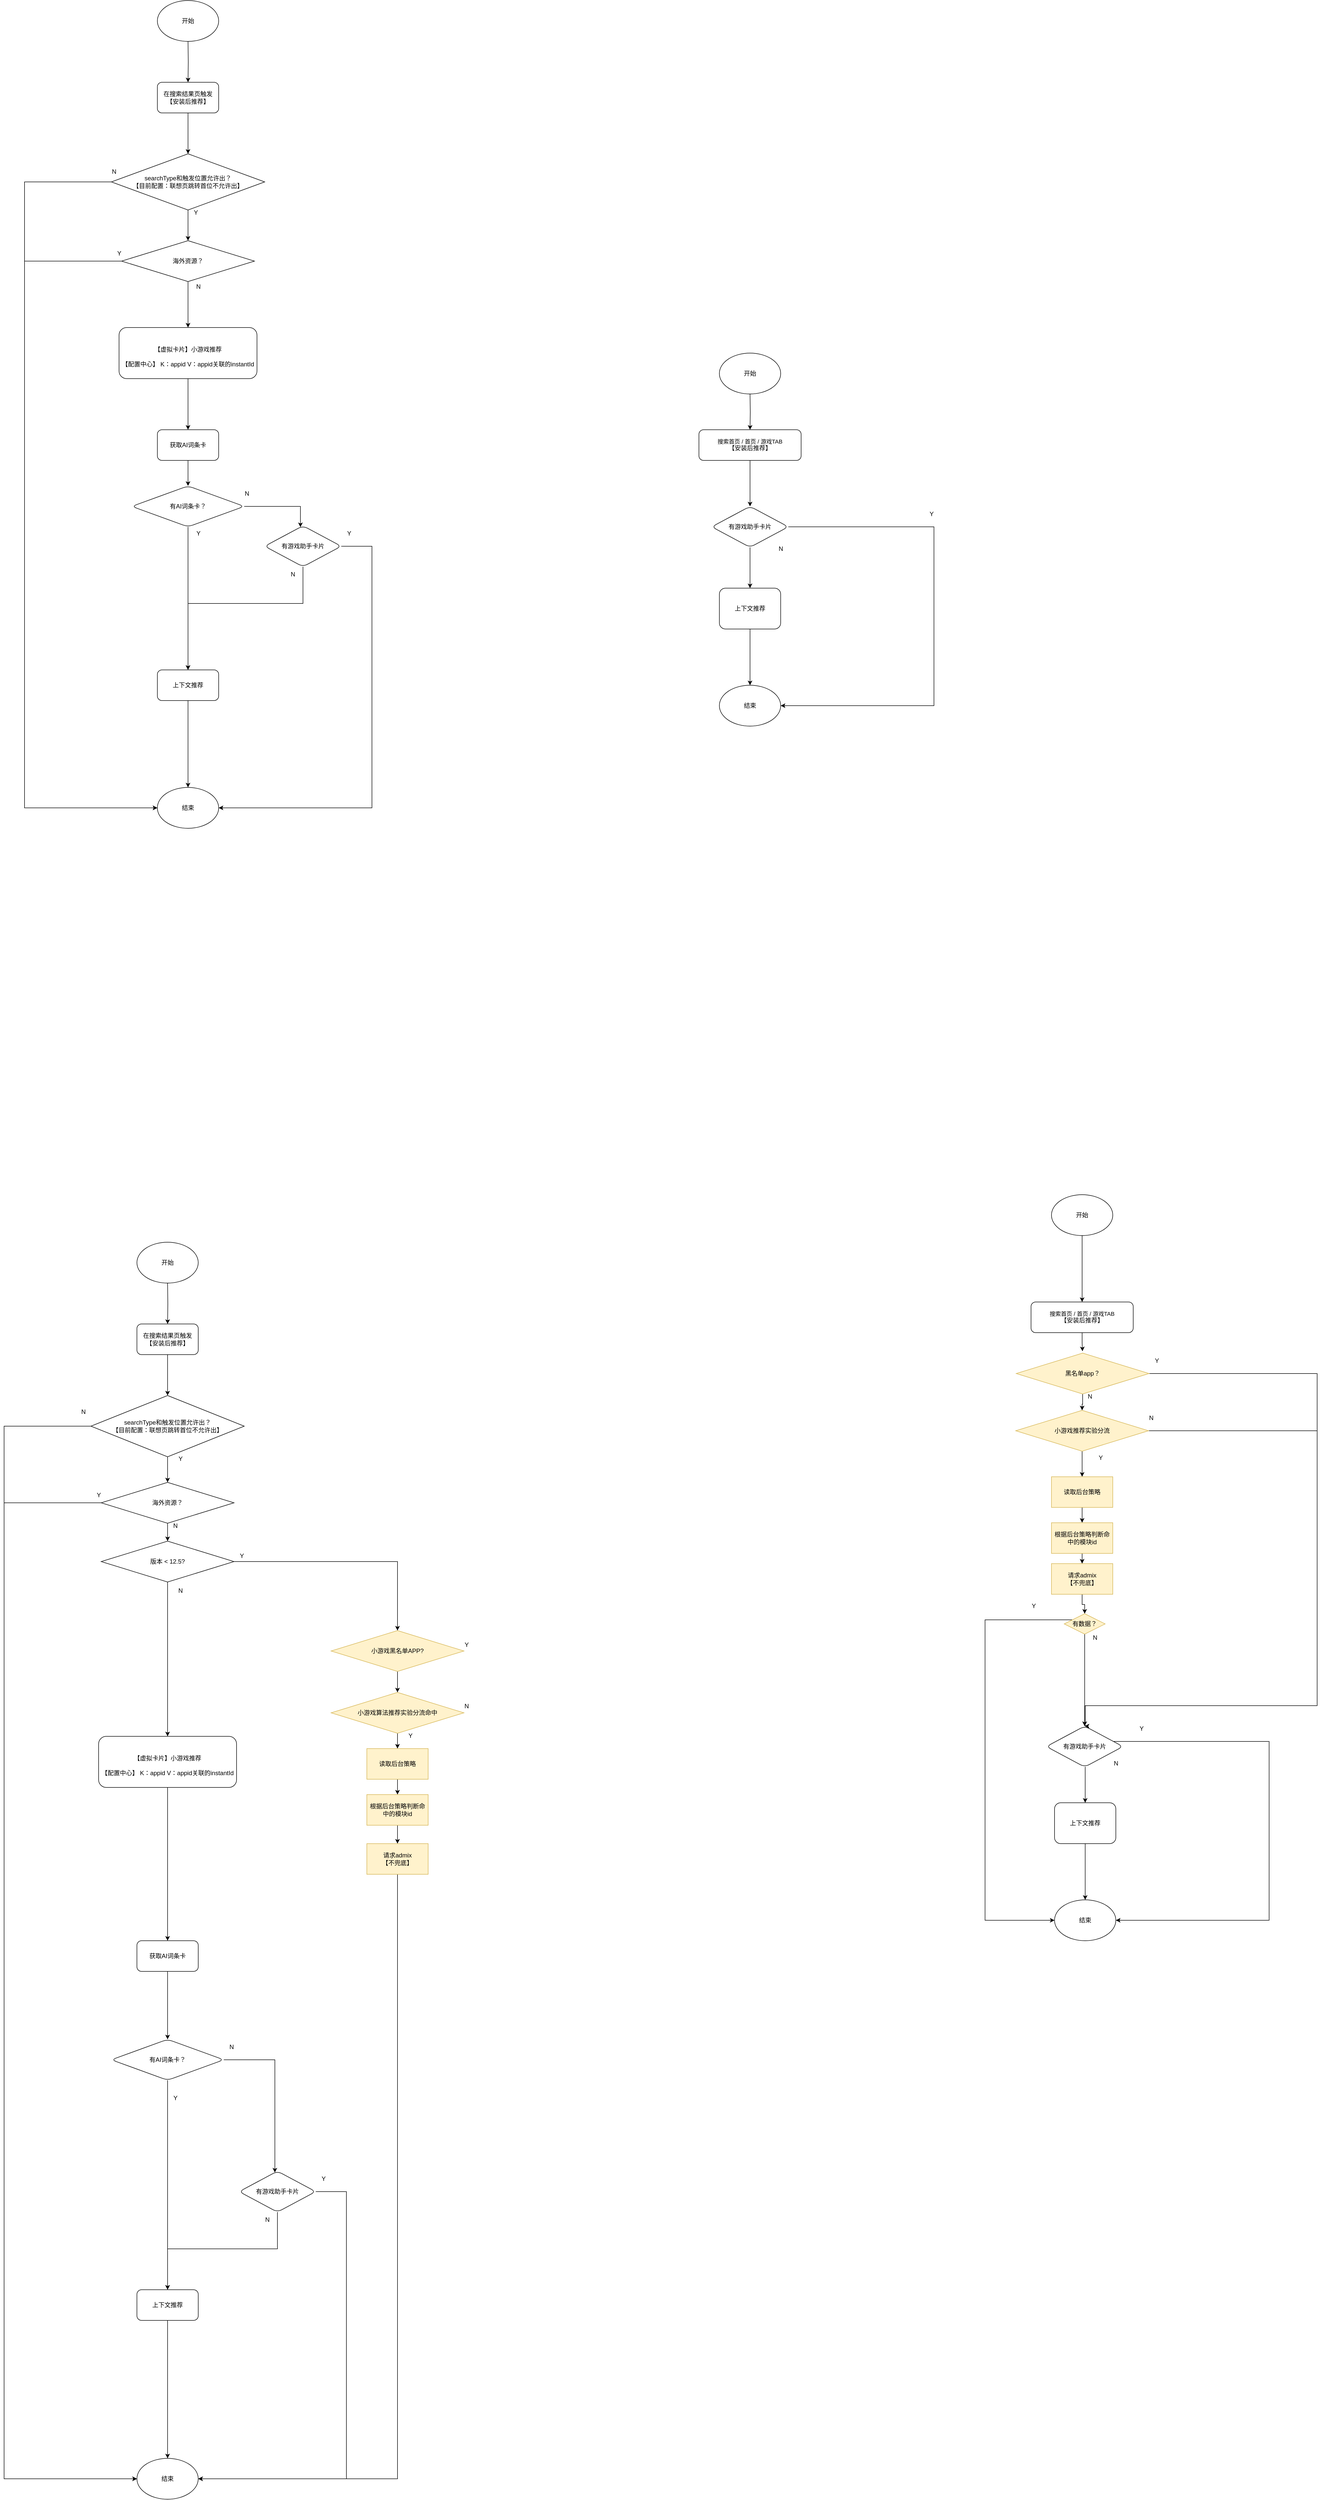 <mxfile version="26.2.3">
  <diagram name="第 1 页" id="m9TrbYDOdCIX-7oSl9vr">
    <mxGraphModel dx="1193" dy="646" grid="1" gridSize="10" guides="1" tooltips="1" connect="1" arrows="1" fold="1" page="1" pageScale="1" pageWidth="827" pageHeight="1169" math="0" shadow="0">
      <root>
        <mxCell id="0" />
        <mxCell id="1" parent="0" />
        <mxCell id="mQm4HfIO1lFHJKP5LkmW-3" value="" style="edgeStyle=orthogonalEdgeStyle;rounded=0;orthogonalLoop=1;jettySize=auto;html=1;" parent="1" target="mQm4HfIO1lFHJKP5LkmW-2" edge="1">
          <mxGeometry relative="1" as="geometry">
            <mxPoint x="390" y="120" as="sourcePoint" />
          </mxGeometry>
        </mxCell>
        <mxCell id="mQm4HfIO1lFHJKP5LkmW-9" value="" style="edgeStyle=orthogonalEdgeStyle;rounded=0;orthogonalLoop=1;jettySize=auto;html=1;" parent="1" source="mQm4HfIO1lFHJKP5LkmW-2" edge="1">
          <mxGeometry relative="1" as="geometry">
            <mxPoint x="390" y="340" as="targetPoint" />
          </mxGeometry>
        </mxCell>
        <mxCell id="mQm4HfIO1lFHJKP5LkmW-2" value="在搜索结果页触发&lt;br&gt;【安装后推荐】" style="whiteSpace=wrap;html=1;rounded=1;" parent="1" vertex="1">
          <mxGeometry x="330" y="200" width="120" height="60" as="geometry" />
        </mxCell>
        <mxCell id="mQm4HfIO1lFHJKP5LkmW-5" value="开始" style="ellipse;whiteSpace=wrap;html=1;" parent="1" vertex="1">
          <mxGeometry x="330" y="40" width="120" height="80" as="geometry" />
        </mxCell>
        <mxCell id="mQm4HfIO1lFHJKP5LkmW-14" style="edgeStyle=orthogonalEdgeStyle;rounded=0;orthogonalLoop=1;jettySize=auto;html=1;entryX=0;entryY=0.5;entryDx=0;entryDy=0;" parent="1" source="mQm4HfIO1lFHJKP5LkmW-10" target="mQm4HfIO1lFHJKP5LkmW-13" edge="1">
          <mxGeometry relative="1" as="geometry">
            <Array as="points">
              <mxPoint x="70" y="395" />
              <mxPoint x="70" y="1620" />
            </Array>
          </mxGeometry>
        </mxCell>
        <mxCell id="mQm4HfIO1lFHJKP5LkmW-17" value="" style="edgeStyle=orthogonalEdgeStyle;rounded=0;orthogonalLoop=1;jettySize=auto;html=1;" parent="1" source="mQm4HfIO1lFHJKP5LkmW-10" edge="1">
          <mxGeometry relative="1" as="geometry">
            <mxPoint x="390" y="510" as="targetPoint" />
          </mxGeometry>
        </mxCell>
        <mxCell id="mQm4HfIO1lFHJKP5LkmW-10" value="searchType和触发位置允许出？&lt;br&gt;【目前配置：联想页跳转首位不允许出】" style="rhombus;whiteSpace=wrap;html=1;" parent="1" vertex="1">
          <mxGeometry x="240" y="340" width="300" height="110" as="geometry" />
        </mxCell>
        <mxCell id="mQm4HfIO1lFHJKP5LkmW-13" value="结束" style="ellipse;whiteSpace=wrap;html=1;" parent="1" vertex="1">
          <mxGeometry x="330" y="1580" width="120" height="80" as="geometry" />
        </mxCell>
        <mxCell id="mQm4HfIO1lFHJKP5LkmW-15" value="N" style="text;html=1;align=center;verticalAlign=middle;resizable=0;points=[];autosize=1;strokeColor=none;fillColor=none;" parent="1" vertex="1">
          <mxGeometry x="230" y="360" width="30" height="30" as="geometry" />
        </mxCell>
        <mxCell id="mQm4HfIO1lFHJKP5LkmW-18" value="Y" style="text;html=1;align=center;verticalAlign=middle;resizable=0;points=[];autosize=1;strokeColor=none;fillColor=none;" parent="1" vertex="1">
          <mxGeometry x="390" y="440" width="30" height="30" as="geometry" />
        </mxCell>
        <mxCell id="mQm4HfIO1lFHJKP5LkmW-20" style="edgeStyle=orthogonalEdgeStyle;rounded=0;orthogonalLoop=1;jettySize=auto;html=1;entryX=0;entryY=0.5;entryDx=0;entryDy=0;" parent="1" source="mQm4HfIO1lFHJKP5LkmW-19" target="mQm4HfIO1lFHJKP5LkmW-13" edge="1">
          <mxGeometry relative="1" as="geometry">
            <Array as="points">
              <mxPoint x="70" y="550" />
              <mxPoint x="70" y="1620" />
            </Array>
          </mxGeometry>
        </mxCell>
        <mxCell id="mQm4HfIO1lFHJKP5LkmW-24" value="" style="edgeStyle=orthogonalEdgeStyle;rounded=0;orthogonalLoop=1;jettySize=auto;html=1;" parent="1" source="mQm4HfIO1lFHJKP5LkmW-19" target="mQm4HfIO1lFHJKP5LkmW-23" edge="1">
          <mxGeometry relative="1" as="geometry" />
        </mxCell>
        <mxCell id="mQm4HfIO1lFHJKP5LkmW-19" value="海外资源？" style="rhombus;whiteSpace=wrap;html=1;" parent="1" vertex="1">
          <mxGeometry x="260" y="510" width="260" height="80" as="geometry" />
        </mxCell>
        <mxCell id="mQm4HfIO1lFHJKP5LkmW-21" value="N" style="text;html=1;align=center;verticalAlign=middle;resizable=0;points=[];autosize=1;strokeColor=none;fillColor=none;" parent="1" vertex="1">
          <mxGeometry x="395" y="585" width="30" height="30" as="geometry" />
        </mxCell>
        <mxCell id="mQm4HfIO1lFHJKP5LkmW-22" value="Y" style="text;html=1;align=center;verticalAlign=middle;resizable=0;points=[];autosize=1;strokeColor=none;fillColor=none;" parent="1" vertex="1">
          <mxGeometry x="240" y="520" width="30" height="30" as="geometry" />
        </mxCell>
        <mxCell id="mQm4HfIO1lFHJKP5LkmW-26" value="" style="edgeStyle=orthogonalEdgeStyle;rounded=0;orthogonalLoop=1;jettySize=auto;html=1;" parent="1" source="mQm4HfIO1lFHJKP5LkmW-23" target="mQm4HfIO1lFHJKP5LkmW-25" edge="1">
          <mxGeometry relative="1" as="geometry" />
        </mxCell>
        <mxCell id="mQm4HfIO1lFHJKP5LkmW-23" value="&lt;br&gt;【虚拟卡片】小游戏推荐&lt;br&gt;&lt;br&gt;&lt;div&gt;【配置中心】 K：appid V：appid关联的instantId&lt;/div&gt;" style="rounded=1;whiteSpace=wrap;html=1;" parent="1" vertex="1">
          <mxGeometry x="255" y="680" width="270" height="100" as="geometry" />
        </mxCell>
        <mxCell id="mQm4HfIO1lFHJKP5LkmW-34" value="" style="edgeStyle=orthogonalEdgeStyle;rounded=0;orthogonalLoop=1;jettySize=auto;html=1;" parent="1" source="mQm4HfIO1lFHJKP5LkmW-25" target="mQm4HfIO1lFHJKP5LkmW-33" edge="1">
          <mxGeometry relative="1" as="geometry" />
        </mxCell>
        <mxCell id="mQm4HfIO1lFHJKP5LkmW-25" value="获取AI词条卡" style="whiteSpace=wrap;html=1;rounded=1;" parent="1" vertex="1">
          <mxGeometry x="330" y="880" width="120" height="60" as="geometry" />
        </mxCell>
        <mxCell id="mQm4HfIO1lFHJKP5LkmW-36" value="" style="edgeStyle=orthogonalEdgeStyle;rounded=0;orthogonalLoop=1;jettySize=auto;html=1;" parent="1" source="mQm4HfIO1lFHJKP5LkmW-33" target="mQm4HfIO1lFHJKP5LkmW-35" edge="1">
          <mxGeometry relative="1" as="geometry" />
        </mxCell>
        <mxCell id="mQm4HfIO1lFHJKP5LkmW-39" value="" style="edgeStyle=orthogonalEdgeStyle;rounded=0;orthogonalLoop=1;jettySize=auto;html=1;" parent="1" source="mQm4HfIO1lFHJKP5LkmW-33" target="mQm4HfIO1lFHJKP5LkmW-38" edge="1">
          <mxGeometry relative="1" as="geometry">
            <Array as="points">
              <mxPoint x="610" y="1030" />
            </Array>
          </mxGeometry>
        </mxCell>
        <mxCell id="mQm4HfIO1lFHJKP5LkmW-33" value="有AI词条卡？" style="rhombus;whiteSpace=wrap;html=1;rounded=1;" parent="1" vertex="1">
          <mxGeometry x="280" y="990" width="220" height="80" as="geometry" />
        </mxCell>
        <mxCell id="mQm4HfIO1lFHJKP5LkmW-46" style="edgeStyle=orthogonalEdgeStyle;rounded=0;orthogonalLoop=1;jettySize=auto;html=1;entryX=0.5;entryY=0;entryDx=0;entryDy=0;" parent="1" source="mQm4HfIO1lFHJKP5LkmW-35" target="mQm4HfIO1lFHJKP5LkmW-13" edge="1">
          <mxGeometry relative="1" as="geometry" />
        </mxCell>
        <mxCell id="mQm4HfIO1lFHJKP5LkmW-35" value="上下文推荐" style="whiteSpace=wrap;html=1;rounded=1;" parent="1" vertex="1">
          <mxGeometry x="330" y="1350" width="120" height="60" as="geometry" />
        </mxCell>
        <mxCell id="mQm4HfIO1lFHJKP5LkmW-37" value="Y" style="text;html=1;align=center;verticalAlign=middle;resizable=0;points=[];autosize=1;strokeColor=none;fillColor=none;" parent="1" vertex="1">
          <mxGeometry x="395" y="1068" width="30" height="30" as="geometry" />
        </mxCell>
        <mxCell id="mQm4HfIO1lFHJKP5LkmW-41" style="edgeStyle=orthogonalEdgeStyle;rounded=0;orthogonalLoop=1;jettySize=auto;html=1;entryX=0.5;entryY=0;entryDx=0;entryDy=0;" parent="1" source="mQm4HfIO1lFHJKP5LkmW-38" target="mQm4HfIO1lFHJKP5LkmW-35" edge="1">
          <mxGeometry relative="1" as="geometry">
            <Array as="points">
              <mxPoint x="615" y="1220" />
              <mxPoint x="390" y="1220" />
            </Array>
          </mxGeometry>
        </mxCell>
        <mxCell id="mQm4HfIO1lFHJKP5LkmW-44" style="edgeStyle=orthogonalEdgeStyle;rounded=0;orthogonalLoop=1;jettySize=auto;html=1;entryX=1;entryY=0.5;entryDx=0;entryDy=0;" parent="1" source="mQm4HfIO1lFHJKP5LkmW-38" target="mQm4HfIO1lFHJKP5LkmW-13" edge="1">
          <mxGeometry relative="1" as="geometry">
            <Array as="points">
              <mxPoint x="750" y="1108" />
              <mxPoint x="750" y="1620" />
            </Array>
          </mxGeometry>
        </mxCell>
        <mxCell id="mQm4HfIO1lFHJKP5LkmW-38" value="有游戏助手卡片" style="rhombus;whiteSpace=wrap;html=1;rounded=1;" parent="1" vertex="1">
          <mxGeometry x="540" y="1068" width="150" height="80" as="geometry" />
        </mxCell>
        <mxCell id="mQm4HfIO1lFHJKP5LkmW-42" value="N" style="text;html=1;align=center;verticalAlign=middle;resizable=0;points=[];autosize=1;strokeColor=none;fillColor=none;" parent="1" vertex="1">
          <mxGeometry x="580" y="1148" width="30" height="30" as="geometry" />
        </mxCell>
        <mxCell id="mQm4HfIO1lFHJKP5LkmW-43" value="N" style="text;html=1;align=center;verticalAlign=middle;resizable=0;points=[];autosize=1;strokeColor=none;fillColor=none;" parent="1" vertex="1">
          <mxGeometry x="490" y="990" width="30" height="30" as="geometry" />
        </mxCell>
        <mxCell id="mQm4HfIO1lFHJKP5LkmW-45" value="Y" style="text;html=1;align=center;verticalAlign=middle;resizable=0;points=[];autosize=1;strokeColor=none;fillColor=none;" parent="1" vertex="1">
          <mxGeometry x="690" y="1068" width="30" height="30" as="geometry" />
        </mxCell>
        <mxCell id="s6yLkB2lFRndOvAFE7hh-1" value="" style="edgeStyle=orthogonalEdgeStyle;rounded=0;orthogonalLoop=1;jettySize=auto;html=1;" parent="1" target="s6yLkB2lFRndOvAFE7hh-3" edge="1">
          <mxGeometry relative="1" as="geometry">
            <mxPoint x="1490" y="810" as="sourcePoint" />
          </mxGeometry>
        </mxCell>
        <mxCell id="s6yLkB2lFRndOvAFE7hh-2" value="" style="edgeStyle=orthogonalEdgeStyle;rounded=0;orthogonalLoop=1;jettySize=auto;html=1;" parent="1" source="s6yLkB2lFRndOvAFE7hh-3" edge="1">
          <mxGeometry relative="1" as="geometry">
            <mxPoint x="1490" y="1030" as="targetPoint" />
          </mxGeometry>
        </mxCell>
        <mxCell id="s6yLkB2lFRndOvAFE7hh-3" value="&lt;span data-copy-origin=&quot;https://odocs.myoas.com&quot; data-docs-delta=&quot;[[20,&amp;quot;搜索首页 / 首页 / 游戏TAB&amp;quot;],[20,&amp;quot;\n&amp;quot;,&amp;quot;24:\&amp;quot;ARlo\&amp;quot;|32:4|direction:\&amp;quot;ltr\&amp;quot;&amp;quot;]]&quot;&gt;&lt;div style=&quot;line-height: 100%;&quot; data-default-linespacing=&quot;100&quot; data-foldable=&quot;true&quot; class=&quot;ql-direction-ltr ql-long-284244&quot; data-header=&quot;4&quot;&gt;&lt;span style=&quot;&quot; class=&quot;ql-author-284244&quot;&gt;&lt;font style=&quot;font-size: 11px;&quot;&gt;搜索首页 / 首页 / 游戏TAB&lt;/font&gt;&lt;/span&gt;&lt;/div&gt;&lt;/span&gt;【安装后推荐】" style="whiteSpace=wrap;html=1;rounded=1;" parent="1" vertex="1">
          <mxGeometry x="1390" y="880" width="200" height="60" as="geometry" />
        </mxCell>
        <mxCell id="s6yLkB2lFRndOvAFE7hh-4" value="开始" style="ellipse;whiteSpace=wrap;html=1;" parent="1" vertex="1">
          <mxGeometry x="1430" y="730" width="120" height="80" as="geometry" />
        </mxCell>
        <mxCell id="s6yLkB2lFRndOvAFE7hh-8" value="结束" style="ellipse;whiteSpace=wrap;html=1;" parent="1" vertex="1">
          <mxGeometry x="1430" y="1380" width="120" height="80" as="geometry" />
        </mxCell>
        <mxCell id="s6yLkB2lFRndOvAFE7hh-23" style="edgeStyle=orthogonalEdgeStyle;rounded=0;orthogonalLoop=1;jettySize=auto;html=1;entryX=0.5;entryY=0;entryDx=0;entryDy=0;" parent="1" source="s6yLkB2lFRndOvAFE7hh-24" target="s6yLkB2lFRndOvAFE7hh-8" edge="1">
          <mxGeometry relative="1" as="geometry" />
        </mxCell>
        <mxCell id="s6yLkB2lFRndOvAFE7hh-24" value="上下文推荐" style="whiteSpace=wrap;html=1;rounded=1;" parent="1" vertex="1">
          <mxGeometry x="1430" y="1190" width="120" height="80" as="geometry" />
        </mxCell>
        <mxCell id="s6yLkB2lFRndOvAFE7hh-26" style="edgeStyle=orthogonalEdgeStyle;rounded=0;orthogonalLoop=1;jettySize=auto;html=1;entryX=0.5;entryY=0;entryDx=0;entryDy=0;" parent="1" source="s6yLkB2lFRndOvAFE7hh-28" target="s6yLkB2lFRndOvAFE7hh-24" edge="1">
          <mxGeometry relative="1" as="geometry">
            <Array as="points">
              <mxPoint x="1490" y="1150" />
              <mxPoint x="1490" y="1150" />
            </Array>
          </mxGeometry>
        </mxCell>
        <mxCell id="s6yLkB2lFRndOvAFE7hh-27" style="edgeStyle=orthogonalEdgeStyle;rounded=0;orthogonalLoop=1;jettySize=auto;html=1;entryX=1;entryY=0.5;entryDx=0;entryDy=0;" parent="1" source="s6yLkB2lFRndOvAFE7hh-28" target="s6yLkB2lFRndOvAFE7hh-8" edge="1">
          <mxGeometry relative="1" as="geometry">
            <Array as="points">
              <mxPoint x="1850" y="1070" />
              <mxPoint x="1850" y="1420" />
            </Array>
          </mxGeometry>
        </mxCell>
        <mxCell id="s6yLkB2lFRndOvAFE7hh-28" value="有游戏助手卡片" style="rhombus;whiteSpace=wrap;html=1;rounded=1;" parent="1" vertex="1">
          <mxGeometry x="1415" y="1030" width="150" height="80" as="geometry" />
        </mxCell>
        <mxCell id="s6yLkB2lFRndOvAFE7hh-31" value="Y" style="text;html=1;align=center;verticalAlign=middle;resizable=0;points=[];autosize=1;strokeColor=none;fillColor=none;" parent="1" vertex="1">
          <mxGeometry x="1830" y="1030" width="30" height="30" as="geometry" />
        </mxCell>
        <mxCell id="s6yLkB2lFRndOvAFE7hh-33" value="N" style="text;html=1;align=center;verticalAlign=middle;resizable=0;points=[];autosize=1;strokeColor=none;fillColor=none;" parent="1" vertex="1">
          <mxGeometry x="1535" y="1098" width="30" height="30" as="geometry" />
        </mxCell>
        <mxCell id="s6yLkB2lFRndOvAFE7hh-34" value="" style="edgeStyle=orthogonalEdgeStyle;rounded=0;orthogonalLoop=1;jettySize=auto;html=1;" parent="1" target="s6yLkB2lFRndOvAFE7hh-36" edge="1">
          <mxGeometry relative="1" as="geometry">
            <mxPoint x="350" y="2550" as="sourcePoint" />
          </mxGeometry>
        </mxCell>
        <mxCell id="s6yLkB2lFRndOvAFE7hh-35" value="" style="edgeStyle=orthogonalEdgeStyle;rounded=0;orthogonalLoop=1;jettySize=auto;html=1;" parent="1" source="s6yLkB2lFRndOvAFE7hh-36" edge="1">
          <mxGeometry relative="1" as="geometry">
            <mxPoint x="350" y="2770" as="targetPoint" />
          </mxGeometry>
        </mxCell>
        <mxCell id="s6yLkB2lFRndOvAFE7hh-36" value="在搜索结果页触发&lt;br&gt;【安装后推荐】" style="whiteSpace=wrap;html=1;rounded=1;" parent="1" vertex="1">
          <mxGeometry x="290" y="2630" width="120" height="60" as="geometry" />
        </mxCell>
        <mxCell id="s6yLkB2lFRndOvAFE7hh-37" value="开始" style="ellipse;whiteSpace=wrap;html=1;" parent="1" vertex="1">
          <mxGeometry x="290" y="2470" width="120" height="80" as="geometry" />
        </mxCell>
        <mxCell id="s6yLkB2lFRndOvAFE7hh-38" style="edgeStyle=orthogonalEdgeStyle;rounded=0;orthogonalLoop=1;jettySize=auto;html=1;entryX=0;entryY=0.5;entryDx=0;entryDy=0;" parent="1" source="s6yLkB2lFRndOvAFE7hh-40" target="s6yLkB2lFRndOvAFE7hh-41" edge="1">
          <mxGeometry relative="1" as="geometry">
            <Array as="points">
              <mxPoint x="30" y="2830" />
              <mxPoint x="30" y="4890" />
            </Array>
          </mxGeometry>
        </mxCell>
        <mxCell id="s6yLkB2lFRndOvAFE7hh-39" value="" style="edgeStyle=orthogonalEdgeStyle;rounded=0;orthogonalLoop=1;jettySize=auto;html=1;" parent="1" source="s6yLkB2lFRndOvAFE7hh-40" edge="1">
          <mxGeometry relative="1" as="geometry">
            <mxPoint x="350" y="2940" as="targetPoint" />
          </mxGeometry>
        </mxCell>
        <mxCell id="s6yLkB2lFRndOvAFE7hh-40" value="searchType和触发位置允许出？&lt;br&gt;【目前配置：联想页跳转首位不允许出】" style="rhombus;whiteSpace=wrap;html=1;" parent="1" vertex="1">
          <mxGeometry x="200" y="2770" width="300" height="120" as="geometry" />
        </mxCell>
        <mxCell id="s6yLkB2lFRndOvAFE7hh-41" value="结束" style="ellipse;whiteSpace=wrap;html=1;" parent="1" vertex="1">
          <mxGeometry x="290" y="4850" width="120" height="80" as="geometry" />
        </mxCell>
        <mxCell id="s6yLkB2lFRndOvAFE7hh-42" value="N" style="text;html=1;align=center;verticalAlign=middle;resizable=0;points=[];autosize=1;strokeColor=none;fillColor=none;" parent="1" vertex="1">
          <mxGeometry x="170" y="2787" width="30" height="30" as="geometry" />
        </mxCell>
        <mxCell id="s6yLkB2lFRndOvAFE7hh-43" value="Y" style="text;html=1;align=center;verticalAlign=middle;resizable=0;points=[];autosize=1;strokeColor=none;fillColor=none;" parent="1" vertex="1">
          <mxGeometry x="360" y="2879" width="30" height="30" as="geometry" />
        </mxCell>
        <mxCell id="s6yLkB2lFRndOvAFE7hh-44" style="edgeStyle=orthogonalEdgeStyle;rounded=0;orthogonalLoop=1;jettySize=auto;html=1;entryX=0;entryY=0.5;entryDx=0;entryDy=0;" parent="1" source="s6yLkB2lFRndOvAFE7hh-46" target="s6yLkB2lFRndOvAFE7hh-41" edge="1">
          <mxGeometry relative="1" as="geometry">
            <Array as="points">
              <mxPoint x="30" y="2980" />
              <mxPoint x="30" y="4890" />
            </Array>
          </mxGeometry>
        </mxCell>
        <mxCell id="dzgZ5HzOpMc0Dpv_ATG5-4" style="edgeStyle=orthogonalEdgeStyle;rounded=0;orthogonalLoop=1;jettySize=auto;html=1;entryX=0.5;entryY=0;entryDx=0;entryDy=0;" edge="1" parent="1" source="s6yLkB2lFRndOvAFE7hh-46" target="dzgZ5HzOpMc0Dpv_ATG5-3">
          <mxGeometry relative="1" as="geometry" />
        </mxCell>
        <mxCell id="s6yLkB2lFRndOvAFE7hh-46" value="海外资源？" style="rhombus;whiteSpace=wrap;html=1;" parent="1" vertex="1">
          <mxGeometry x="220" y="2940" width="260" height="80" as="geometry" />
        </mxCell>
        <mxCell id="s6yLkB2lFRndOvAFE7hh-47" value="N" style="text;html=1;align=center;verticalAlign=middle;resizable=0;points=[];autosize=1;strokeColor=none;fillColor=none;" parent="1" vertex="1">
          <mxGeometry x="350" y="3010" width="30" height="30" as="geometry" />
        </mxCell>
        <mxCell id="s6yLkB2lFRndOvAFE7hh-48" value="Y" style="text;html=1;align=center;verticalAlign=middle;resizable=0;points=[];autosize=1;strokeColor=none;fillColor=none;" parent="1" vertex="1">
          <mxGeometry x="920" y="3243" width="30" height="30" as="geometry" />
        </mxCell>
        <mxCell id="s6yLkB2lFRndOvAFE7hh-51" value="" style="edgeStyle=orthogonalEdgeStyle;rounded=0;orthogonalLoop=1;jettySize=auto;html=1;" parent="1" source="s6yLkB2lFRndOvAFE7hh-52" target="s6yLkB2lFRndOvAFE7hh-55" edge="1">
          <mxGeometry relative="1" as="geometry" />
        </mxCell>
        <mxCell id="s6yLkB2lFRndOvAFE7hh-52" value="获取AI词条卡" style="whiteSpace=wrap;html=1;rounded=1;" parent="1" vertex="1">
          <mxGeometry x="290" y="3837" width="120" height="60" as="geometry" />
        </mxCell>
        <mxCell id="s6yLkB2lFRndOvAFE7hh-53" value="" style="edgeStyle=orthogonalEdgeStyle;rounded=0;orthogonalLoop=1;jettySize=auto;html=1;" parent="1" source="s6yLkB2lFRndOvAFE7hh-55" target="s6yLkB2lFRndOvAFE7hh-57" edge="1">
          <mxGeometry relative="1" as="geometry" />
        </mxCell>
        <mxCell id="s6yLkB2lFRndOvAFE7hh-54" value="" style="edgeStyle=orthogonalEdgeStyle;rounded=0;orthogonalLoop=1;jettySize=auto;html=1;" parent="1" source="s6yLkB2lFRndOvAFE7hh-55" target="s6yLkB2lFRndOvAFE7hh-61" edge="1">
          <mxGeometry relative="1" as="geometry">
            <Array as="points">
              <mxPoint x="560" y="4070" />
            </Array>
          </mxGeometry>
        </mxCell>
        <mxCell id="s6yLkB2lFRndOvAFE7hh-55" value="有AI词条卡？" style="rhombus;whiteSpace=wrap;html=1;rounded=1;" parent="1" vertex="1">
          <mxGeometry x="240" y="4030" width="220" height="80" as="geometry" />
        </mxCell>
        <mxCell id="s6yLkB2lFRndOvAFE7hh-56" style="edgeStyle=orthogonalEdgeStyle;rounded=0;orthogonalLoop=1;jettySize=auto;html=1;entryX=0.5;entryY=0;entryDx=0;entryDy=0;" parent="1" source="s6yLkB2lFRndOvAFE7hh-57" target="s6yLkB2lFRndOvAFE7hh-41" edge="1">
          <mxGeometry relative="1" as="geometry" />
        </mxCell>
        <mxCell id="s6yLkB2lFRndOvAFE7hh-57" value="上下文推荐" style="whiteSpace=wrap;html=1;rounded=1;" parent="1" vertex="1">
          <mxGeometry x="290" y="4520" width="120" height="60" as="geometry" />
        </mxCell>
        <mxCell id="s6yLkB2lFRndOvAFE7hh-58" value="Y" style="text;html=1;align=center;verticalAlign=middle;resizable=0;points=[];autosize=1;strokeColor=none;fillColor=none;" parent="1" vertex="1">
          <mxGeometry x="350" y="4130" width="30" height="30" as="geometry" />
        </mxCell>
        <mxCell id="s6yLkB2lFRndOvAFE7hh-59" style="edgeStyle=orthogonalEdgeStyle;rounded=0;orthogonalLoop=1;jettySize=auto;html=1;entryX=0.5;entryY=0;entryDx=0;entryDy=0;" parent="1" source="s6yLkB2lFRndOvAFE7hh-61" target="s6yLkB2lFRndOvAFE7hh-57" edge="1">
          <mxGeometry relative="1" as="geometry">
            <Array as="points">
              <mxPoint x="565" y="4440" />
              <mxPoint x="350" y="4440" />
            </Array>
          </mxGeometry>
        </mxCell>
        <mxCell id="s6yLkB2lFRndOvAFE7hh-60" style="edgeStyle=orthogonalEdgeStyle;rounded=0;orthogonalLoop=1;jettySize=auto;html=1;entryX=1;entryY=0.5;entryDx=0;entryDy=0;" parent="1" source="s6yLkB2lFRndOvAFE7hh-61" target="s6yLkB2lFRndOvAFE7hh-41" edge="1">
          <mxGeometry relative="1" as="geometry">
            <Array as="points">
              <mxPoint x="700" y="4328" />
              <mxPoint x="700" y="4890" />
            </Array>
          </mxGeometry>
        </mxCell>
        <mxCell id="s6yLkB2lFRndOvAFE7hh-61" value="有游戏助手卡片" style="rhombus;whiteSpace=wrap;html=1;rounded=1;" parent="1" vertex="1">
          <mxGeometry x="490" y="4288" width="150" height="80" as="geometry" />
        </mxCell>
        <mxCell id="s6yLkB2lFRndOvAFE7hh-62" value="N" style="text;html=1;align=center;verticalAlign=middle;resizable=0;points=[];autosize=1;strokeColor=none;fillColor=none;" parent="1" vertex="1">
          <mxGeometry x="530" y="4368" width="30" height="30" as="geometry" />
        </mxCell>
        <mxCell id="s6yLkB2lFRndOvAFE7hh-63" value="N" style="text;html=1;align=center;verticalAlign=middle;resizable=0;points=[];autosize=1;strokeColor=none;fillColor=none;" parent="1" vertex="1">
          <mxGeometry x="460" y="4030" width="30" height="30" as="geometry" />
        </mxCell>
        <mxCell id="s6yLkB2lFRndOvAFE7hh-64" value="Y" style="text;html=1;align=center;verticalAlign=middle;resizable=0;points=[];autosize=1;strokeColor=none;fillColor=none;" parent="1" vertex="1">
          <mxGeometry x="640" y="4288" width="30" height="30" as="geometry" />
        </mxCell>
        <mxCell id="s6yLkB2lFRndOvAFE7hh-69" value="" style="edgeStyle=orthogonalEdgeStyle;rounded=0;orthogonalLoop=1;jettySize=auto;html=1;" parent="1" source="s6yLkB2lFRndOvAFE7hh-67" target="s6yLkB2lFRndOvAFE7hh-68" edge="1">
          <mxGeometry relative="1" as="geometry" />
        </mxCell>
        <mxCell id="s6yLkB2lFRndOvAFE7hh-67" value="小游戏算法推荐实验分流命中" style="rhombus;whiteSpace=wrap;html=1;fillColor=#fff2cc;strokeColor=#d6b656;" parent="1" vertex="1">
          <mxGeometry x="670" y="3351" width="260" height="80" as="geometry" />
        </mxCell>
        <mxCell id="s6yLkB2lFRndOvAFE7hh-75" value="" style="edgeStyle=orthogonalEdgeStyle;rounded=0;orthogonalLoop=1;jettySize=auto;html=1;" parent="1" source="s6yLkB2lFRndOvAFE7hh-68" target="s6yLkB2lFRndOvAFE7hh-74" edge="1">
          <mxGeometry relative="1" as="geometry" />
        </mxCell>
        <mxCell id="s6yLkB2lFRndOvAFE7hh-68" value="读取后台策略" style="whiteSpace=wrap;html=1;fillColor=#fff2cc;strokeColor=#d6b656;" parent="1" vertex="1">
          <mxGeometry x="740" y="3461" width="120" height="60" as="geometry" />
        </mxCell>
        <mxCell id="s6yLkB2lFRndOvAFE7hh-72" value="Y" style="text;html=1;align=center;verticalAlign=middle;resizable=0;points=[];autosize=1;strokeColor=none;fillColor=none;" parent="1" vertex="1">
          <mxGeometry x="810" y="3421" width="30" height="30" as="geometry" />
        </mxCell>
        <mxCell id="s6yLkB2lFRndOvAFE7hh-73" value="N" style="text;html=1;align=center;verticalAlign=middle;resizable=0;points=[];autosize=1;strokeColor=none;fillColor=none;" parent="1" vertex="1">
          <mxGeometry x="920" y="3363" width="30" height="30" as="geometry" />
        </mxCell>
        <mxCell id="s6yLkB2lFRndOvAFE7hh-80" value="" style="edgeStyle=orthogonalEdgeStyle;rounded=0;orthogonalLoop=1;jettySize=auto;html=1;" parent="1" source="s6yLkB2lFRndOvAFE7hh-74" target="s6yLkB2lFRndOvAFE7hh-79" edge="1">
          <mxGeometry relative="1" as="geometry" />
        </mxCell>
        <mxCell id="s6yLkB2lFRndOvAFE7hh-74" value="根据后台策略判断命中的模块id" style="whiteSpace=wrap;html=1;fillColor=#fff2cc;strokeColor=#d6b656;" parent="1" vertex="1">
          <mxGeometry x="740" y="3551" width="120" height="60" as="geometry" />
        </mxCell>
        <mxCell id="dzgZ5HzOpMc0Dpv_ATG5-15" style="edgeStyle=orthogonalEdgeStyle;rounded=0;orthogonalLoop=1;jettySize=auto;html=1;entryX=1;entryY=0.5;entryDx=0;entryDy=0;" edge="1" parent="1" source="s6yLkB2lFRndOvAFE7hh-79" target="s6yLkB2lFRndOvAFE7hh-41">
          <mxGeometry relative="1" as="geometry">
            <Array as="points">
              <mxPoint x="800" y="4890" />
            </Array>
          </mxGeometry>
        </mxCell>
        <mxCell id="s6yLkB2lFRndOvAFE7hh-79" value="请求admix&lt;br&gt;【不兜底】" style="whiteSpace=wrap;html=1;fillColor=#fff2cc;strokeColor=#d6b656;" parent="1" vertex="1">
          <mxGeometry x="740" y="3647" width="120" height="60" as="geometry" />
        </mxCell>
        <mxCell id="s6yLkB2lFRndOvAFE7hh-90" value="" style="edgeStyle=orthogonalEdgeStyle;rounded=0;orthogonalLoop=1;jettySize=auto;html=1;" parent="1" source="s6yLkB2lFRndOvAFE7hh-91" target="s6yLkB2lFRndOvAFE7hh-93" edge="1">
          <mxGeometry relative="1" as="geometry" />
        </mxCell>
        <mxCell id="s6yLkB2lFRndOvAFE7hh-129" style="edgeStyle=orthogonalEdgeStyle;rounded=0;orthogonalLoop=1;jettySize=auto;html=1;entryX=0.5;entryY=0;entryDx=0;entryDy=0;" parent="1" source="s6yLkB2lFRndOvAFE7hh-91" target="s6yLkB2lFRndOvAFE7hh-124" edge="1">
          <mxGeometry relative="1" as="geometry">
            <Array as="points">
              <mxPoint x="2600" y="2839" />
              <mxPoint x="2600" y="3377" />
              <mxPoint x="2146" y="3377" />
            </Array>
          </mxGeometry>
        </mxCell>
        <mxCell id="s6yLkB2lFRndOvAFE7hh-91" value="小游戏推荐实验分流" style="rhombus;whiteSpace=wrap;html=1;fillColor=#fff2cc;strokeColor=#d6b656;" parent="1" vertex="1">
          <mxGeometry x="2010" y="2799" width="260" height="80" as="geometry" />
        </mxCell>
        <mxCell id="s6yLkB2lFRndOvAFE7hh-92" value="" style="edgeStyle=orthogonalEdgeStyle;rounded=0;orthogonalLoop=1;jettySize=auto;html=1;" parent="1" source="s6yLkB2lFRndOvAFE7hh-93" target="s6yLkB2lFRndOvAFE7hh-97" edge="1">
          <mxGeometry relative="1" as="geometry" />
        </mxCell>
        <mxCell id="s6yLkB2lFRndOvAFE7hh-93" value="读取后台策略" style="whiteSpace=wrap;html=1;fillColor=#fff2cc;strokeColor=#d6b656;" parent="1" vertex="1">
          <mxGeometry x="2080" y="2929" width="120" height="60" as="geometry" />
        </mxCell>
        <mxCell id="s6yLkB2lFRndOvAFE7hh-94" value="Y" style="text;html=1;align=center;verticalAlign=middle;resizable=0;points=[];autosize=1;strokeColor=none;fillColor=none;" parent="1" vertex="1">
          <mxGeometry x="2271" y="2687" width="30" height="30" as="geometry" />
        </mxCell>
        <mxCell id="s6yLkB2lFRndOvAFE7hh-96" value="" style="edgeStyle=orthogonalEdgeStyle;rounded=0;orthogonalLoop=1;jettySize=auto;html=1;" parent="1" source="s6yLkB2lFRndOvAFE7hh-97" target="s6yLkB2lFRndOvAFE7hh-99" edge="1">
          <mxGeometry relative="1" as="geometry" />
        </mxCell>
        <mxCell id="s6yLkB2lFRndOvAFE7hh-97" value="根据后台策略判断命中的模块id" style="whiteSpace=wrap;html=1;fillColor=#fff2cc;strokeColor=#d6b656;" parent="1" vertex="1">
          <mxGeometry x="2080" y="3019" width="120" height="60" as="geometry" />
        </mxCell>
        <mxCell id="s6yLkB2lFRndOvAFE7hh-98" value="" style="edgeStyle=orthogonalEdgeStyle;rounded=0;orthogonalLoop=1;jettySize=auto;html=1;" parent="1" source="s6yLkB2lFRndOvAFE7hh-99" target="s6yLkB2lFRndOvAFE7hh-100" edge="1">
          <mxGeometry relative="1" as="geometry" />
        </mxCell>
        <mxCell id="s6yLkB2lFRndOvAFE7hh-99" value="请求admix&lt;br&gt;【不兜底】" style="whiteSpace=wrap;html=1;fillColor=#fff2cc;strokeColor=#d6b656;" parent="1" vertex="1">
          <mxGeometry x="2080" y="3099" width="120" height="60" as="geometry" />
        </mxCell>
        <mxCell id="s6yLkB2lFRndOvAFE7hh-131" style="edgeStyle=orthogonalEdgeStyle;rounded=0;orthogonalLoop=1;jettySize=auto;html=1;entryX=0;entryY=0.5;entryDx=0;entryDy=0;" parent="1" source="s6yLkB2lFRndOvAFE7hh-100" target="s6yLkB2lFRndOvAFE7hh-119" edge="1">
          <mxGeometry relative="1" as="geometry">
            <Array as="points">
              <mxPoint x="1950" y="3209" />
              <mxPoint x="1950" y="3797" />
            </Array>
          </mxGeometry>
        </mxCell>
        <mxCell id="s6yLkB2lFRndOvAFE7hh-133" style="edgeStyle=orthogonalEdgeStyle;rounded=0;orthogonalLoop=1;jettySize=auto;html=1;entryX=0.5;entryY=0;entryDx=0;entryDy=0;" parent="1" source="s6yLkB2lFRndOvAFE7hh-100" target="s6yLkB2lFRndOvAFE7hh-124" edge="1">
          <mxGeometry relative="1" as="geometry" />
        </mxCell>
        <mxCell id="s6yLkB2lFRndOvAFE7hh-100" value="有数据？" style="rhombus;whiteSpace=wrap;html=1;fillColor=#fff2cc;strokeColor=#d6b656;" parent="1" vertex="1">
          <mxGeometry x="2105" y="3197" width="80" height="40" as="geometry" />
        </mxCell>
        <mxCell id="s6yLkB2lFRndOvAFE7hh-101" value="Y" style="text;html=1;align=center;verticalAlign=middle;resizable=0;points=[];autosize=1;strokeColor=none;fillColor=none;" parent="1" vertex="1">
          <mxGeometry x="2030" y="3167" width="30" height="30" as="geometry" />
        </mxCell>
        <mxCell id="s6yLkB2lFRndOvAFE7hh-102" value="N" style="text;html=1;align=center;verticalAlign=middle;resizable=0;points=[];autosize=1;strokeColor=none;fillColor=none;" parent="1" vertex="1">
          <mxGeometry x="2150" y="3229" width="30" height="30" as="geometry" />
        </mxCell>
        <mxCell id="s6yLkB2lFRndOvAFE7hh-117" value="&lt;span data-copy-origin=&quot;https://odocs.myoas.com&quot; data-docs-delta=&quot;[[20,&amp;quot;搜索首页 / 首页 / 游戏TAB&amp;quot;],[20,&amp;quot;\n&amp;quot;,&amp;quot;24:\&amp;quot;ARlo\&amp;quot;|32:4|direction:\&amp;quot;ltr\&amp;quot;&amp;quot;]]&quot;&gt;&lt;div style=&quot;line-height: 100%;&quot; data-default-linespacing=&quot;100&quot; data-foldable=&quot;true&quot; class=&quot;ql-direction-ltr ql-long-284244&quot; data-header=&quot;4&quot;&gt;&lt;span style=&quot;&quot; class=&quot;ql-author-284244&quot;&gt;&lt;font style=&quot;font-size: 11px;&quot;&gt;搜索首页 / 首页 / 游戏TAB&lt;/font&gt;&lt;/span&gt;&lt;/div&gt;&lt;/span&gt;【安装后推荐】" style="whiteSpace=wrap;html=1;rounded=1;" parent="1" vertex="1">
          <mxGeometry x="2040" y="2587" width="200" height="60" as="geometry" />
        </mxCell>
        <mxCell id="s6yLkB2lFRndOvAFE7hh-134" style="edgeStyle=orthogonalEdgeStyle;rounded=0;orthogonalLoop=1;jettySize=auto;html=1;entryX=0.5;entryY=0;entryDx=0;entryDy=0;" parent="1" source="s6yLkB2lFRndOvAFE7hh-118" target="s6yLkB2lFRndOvAFE7hh-117" edge="1">
          <mxGeometry relative="1" as="geometry" />
        </mxCell>
        <mxCell id="s6yLkB2lFRndOvAFE7hh-118" value="开始" style="ellipse;whiteSpace=wrap;html=1;" parent="1" vertex="1">
          <mxGeometry x="2080" y="2377" width="120" height="80" as="geometry" />
        </mxCell>
        <mxCell id="s6yLkB2lFRndOvAFE7hh-119" value="结束" style="ellipse;whiteSpace=wrap;html=1;" parent="1" vertex="1">
          <mxGeometry x="2086" y="3757" width="120" height="80" as="geometry" />
        </mxCell>
        <mxCell id="s6yLkB2lFRndOvAFE7hh-120" style="edgeStyle=orthogonalEdgeStyle;rounded=0;orthogonalLoop=1;jettySize=auto;html=1;entryX=0.5;entryY=0;entryDx=0;entryDy=0;" parent="1" source="s6yLkB2lFRndOvAFE7hh-121" target="s6yLkB2lFRndOvAFE7hh-119" edge="1">
          <mxGeometry relative="1" as="geometry" />
        </mxCell>
        <mxCell id="s6yLkB2lFRndOvAFE7hh-121" value="上下文推荐" style="whiteSpace=wrap;html=1;rounded=1;" parent="1" vertex="1">
          <mxGeometry x="2086" y="3567" width="120" height="80" as="geometry" />
        </mxCell>
        <mxCell id="s6yLkB2lFRndOvAFE7hh-122" style="edgeStyle=orthogonalEdgeStyle;rounded=0;orthogonalLoop=1;jettySize=auto;html=1;entryX=0.5;entryY=0;entryDx=0;entryDy=0;" parent="1" source="s6yLkB2lFRndOvAFE7hh-124" target="s6yLkB2lFRndOvAFE7hh-121" edge="1">
          <mxGeometry relative="1" as="geometry">
            <Array as="points">
              <mxPoint x="2146" y="3527" />
              <mxPoint x="2146" y="3527" />
            </Array>
          </mxGeometry>
        </mxCell>
        <mxCell id="s6yLkB2lFRndOvAFE7hh-123" style="edgeStyle=orthogonalEdgeStyle;rounded=0;orthogonalLoop=1;jettySize=auto;html=1;entryX=1;entryY=0.5;entryDx=0;entryDy=0;" parent="1" source="s6yLkB2lFRndOvAFE7hh-124" target="s6yLkB2lFRndOvAFE7hh-119" edge="1">
          <mxGeometry relative="1" as="geometry">
            <Array as="points">
              <mxPoint x="2506" y="3447" />
              <mxPoint x="2506" y="3797" />
            </Array>
          </mxGeometry>
        </mxCell>
        <mxCell id="s6yLkB2lFRndOvAFE7hh-124" value="有游戏助手卡片" style="rhombus;whiteSpace=wrap;html=1;rounded=1;" parent="1" vertex="1">
          <mxGeometry x="2070" y="3417" width="150" height="80" as="geometry" />
        </mxCell>
        <mxCell id="s6yLkB2lFRndOvAFE7hh-125" value="Y" style="text;html=1;align=center;verticalAlign=middle;resizable=0;points=[];autosize=1;strokeColor=none;fillColor=none;" parent="1" vertex="1">
          <mxGeometry x="2241" y="3407" width="30" height="30" as="geometry" />
        </mxCell>
        <mxCell id="s6yLkB2lFRndOvAFE7hh-126" value="N" style="text;html=1;align=center;verticalAlign=middle;resizable=0;points=[];autosize=1;strokeColor=none;fillColor=none;" parent="1" vertex="1">
          <mxGeometry x="2191" y="3475" width="30" height="30" as="geometry" />
        </mxCell>
        <mxCell id="s6yLkB2lFRndOvAFE7hh-130" value="N" style="text;html=1;align=center;verticalAlign=middle;resizable=0;points=[];autosize=1;strokeColor=none;fillColor=none;" parent="1" vertex="1">
          <mxGeometry x="2260" y="2799" width="30" height="30" as="geometry" />
        </mxCell>
        <mxCell id="6WC9q1SbMV_-_mdY6PVA-2" style="edgeStyle=orthogonalEdgeStyle;rounded=0;orthogonalLoop=1;jettySize=auto;html=1;entryX=0.5;entryY=0;entryDx=0;entryDy=0;" parent="1" source="6WC9q1SbMV_-_mdY6PVA-1" target="s6yLkB2lFRndOvAFE7hh-91" edge="1">
          <mxGeometry relative="1" as="geometry" />
        </mxCell>
        <mxCell id="6WC9q1SbMV_-_mdY6PVA-6" style="edgeStyle=orthogonalEdgeStyle;rounded=0;orthogonalLoop=1;jettySize=auto;html=1;entryX=0.5;entryY=0;entryDx=0;entryDy=0;" parent="1" source="6WC9q1SbMV_-_mdY6PVA-1" target="s6yLkB2lFRndOvAFE7hh-124" edge="1">
          <mxGeometry relative="1" as="geometry">
            <Array as="points">
              <mxPoint x="2600" y="2727" />
              <mxPoint x="2600" y="3377" />
              <mxPoint x="2145" y="3377" />
            </Array>
          </mxGeometry>
        </mxCell>
        <mxCell id="6WC9q1SbMV_-_mdY6PVA-1" value="黑名单app？" style="rhombus;whiteSpace=wrap;html=1;fillColor=#fff2cc;strokeColor=#d6b656;" parent="1" vertex="1">
          <mxGeometry x="2011" y="2687" width="260" height="80" as="geometry" />
        </mxCell>
        <mxCell id="6WC9q1SbMV_-_mdY6PVA-3" value="N" style="text;html=1;align=center;verticalAlign=middle;resizable=0;points=[];autosize=1;strokeColor=none;fillColor=none;" parent="1" vertex="1">
          <mxGeometry x="2140" y="2757" width="30" height="30" as="geometry" />
        </mxCell>
        <mxCell id="6WC9q1SbMV_-_mdY6PVA-5" value="Y" style="text;html=1;align=center;verticalAlign=middle;resizable=0;points=[];autosize=1;strokeColor=none;fillColor=none;" parent="1" vertex="1">
          <mxGeometry x="2161" y="2877" width="30" height="30" as="geometry" />
        </mxCell>
        <mxCell id="6WC9q1SbMV_-_mdY6PVA-7" style="edgeStyle=orthogonalEdgeStyle;rounded=0;orthogonalLoop=1;jettySize=auto;html=1;entryX=0.499;entryY=-0.045;entryDx=0;entryDy=0;entryPerimeter=0;" parent="1" source="s6yLkB2lFRndOvAFE7hh-117" target="6WC9q1SbMV_-_mdY6PVA-1" edge="1">
          <mxGeometry relative="1" as="geometry" />
        </mxCell>
        <mxCell id="6WC9q1SbMV_-_mdY6PVA-12" style="edgeStyle=orthogonalEdgeStyle;rounded=0;orthogonalLoop=1;jettySize=auto;html=1;entryX=0.5;entryY=0;entryDx=0;entryDy=0;" parent="1" source="6WC9q1SbMV_-_mdY6PVA-8" target="s6yLkB2lFRndOvAFE7hh-67" edge="1">
          <mxGeometry relative="1" as="geometry" />
        </mxCell>
        <mxCell id="6WC9q1SbMV_-_mdY6PVA-8" value="小游戏黑名单APP?" style="rhombus;whiteSpace=wrap;html=1;fillColor=#fff2cc;strokeColor=#d6b656;" parent="1" vertex="1">
          <mxGeometry x="670" y="3230" width="260" height="80" as="geometry" />
        </mxCell>
        <mxCell id="6WC9q1SbMV_-_mdY6PVA-10" value="Y" style="text;html=1;align=center;verticalAlign=middle;resizable=0;points=[];autosize=1;strokeColor=none;fillColor=none;" parent="1" vertex="1">
          <mxGeometry x="200" y="2950" width="30" height="30" as="geometry" />
        </mxCell>
        <mxCell id="dzgZ5HzOpMc0Dpv_ATG5-6" style="edgeStyle=orthogonalEdgeStyle;rounded=0;orthogonalLoop=1;jettySize=auto;html=1;entryX=0.5;entryY=0;entryDx=0;entryDy=0;" edge="1" parent="1" source="dzgZ5HzOpMc0Dpv_ATG5-3" target="dzgZ5HzOpMc0Dpv_ATG5-5">
          <mxGeometry relative="1" as="geometry" />
        </mxCell>
        <mxCell id="dzgZ5HzOpMc0Dpv_ATG5-7" style="edgeStyle=orthogonalEdgeStyle;rounded=0;orthogonalLoop=1;jettySize=auto;html=1;entryX=0.5;entryY=0;entryDx=0;entryDy=0;" edge="1" parent="1" source="dzgZ5HzOpMc0Dpv_ATG5-3" target="6WC9q1SbMV_-_mdY6PVA-8">
          <mxGeometry relative="1" as="geometry" />
        </mxCell>
        <mxCell id="dzgZ5HzOpMc0Dpv_ATG5-3" value="版本 &amp;lt; 12.5?" style="rhombus;whiteSpace=wrap;html=1;" vertex="1" parent="1">
          <mxGeometry x="220" y="3055" width="260" height="80" as="geometry" />
        </mxCell>
        <mxCell id="dzgZ5HzOpMc0Dpv_ATG5-10" style="edgeStyle=orthogonalEdgeStyle;rounded=0;orthogonalLoop=1;jettySize=auto;html=1;entryX=0.5;entryY=0;entryDx=0;entryDy=0;" edge="1" parent="1" source="dzgZ5HzOpMc0Dpv_ATG5-5" target="s6yLkB2lFRndOvAFE7hh-52">
          <mxGeometry relative="1" as="geometry" />
        </mxCell>
        <mxCell id="dzgZ5HzOpMc0Dpv_ATG5-5" value="&lt;br&gt;【虚拟卡片】小游戏推荐&lt;br&gt;&lt;br&gt;&lt;div&gt;【配置中心】 K：appid V：appid关联的instantId&lt;/div&gt;" style="rounded=1;whiteSpace=wrap;html=1;" vertex="1" parent="1">
          <mxGeometry x="215" y="3437" width="270" height="100" as="geometry" />
        </mxCell>
        <mxCell id="dzgZ5HzOpMc0Dpv_ATG5-8" value="N" style="text;html=1;align=center;verticalAlign=middle;resizable=0;points=[];autosize=1;strokeColor=none;fillColor=none;" vertex="1" parent="1">
          <mxGeometry x="360" y="3137" width="30" height="30" as="geometry" />
        </mxCell>
        <mxCell id="dzgZ5HzOpMc0Dpv_ATG5-9" value="Y" style="text;html=1;align=center;verticalAlign=middle;resizable=0;points=[];autosize=1;strokeColor=none;fillColor=none;" vertex="1" parent="1">
          <mxGeometry x="480" y="3069" width="30" height="30" as="geometry" />
        </mxCell>
        <mxCell id="dzgZ5HzOpMc0Dpv_ATG5-11" style="edgeStyle=orthogonalEdgeStyle;rounded=0;orthogonalLoop=1;jettySize=auto;html=1;exitX=0.5;exitY=1;exitDx=0;exitDy=0;" edge="1" parent="1" source="s6yLkB2lFRndOvAFE7hh-79" target="s6yLkB2lFRndOvAFE7hh-79">
          <mxGeometry relative="1" as="geometry" />
        </mxCell>
      </root>
    </mxGraphModel>
  </diagram>
</mxfile>
